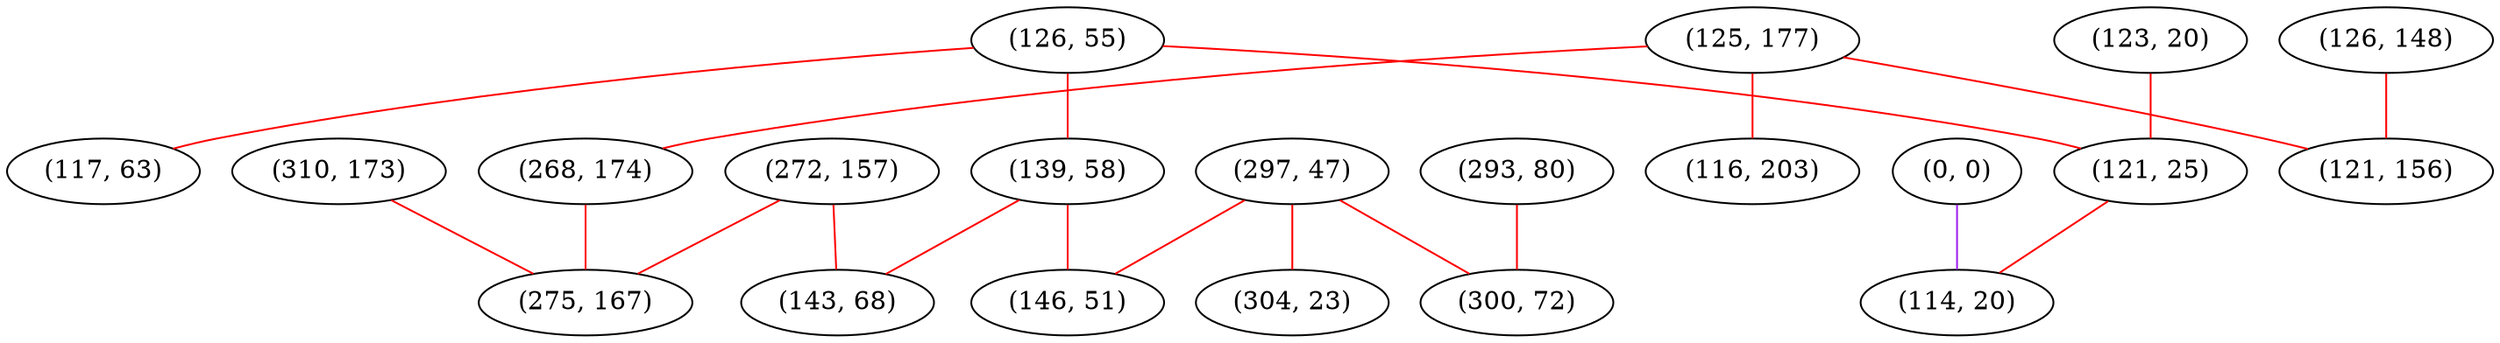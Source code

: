 graph "" {
"(125, 177)";
"(0, 0)";
"(123, 20)";
"(268, 174)";
"(310, 173)";
"(297, 47)";
"(272, 157)";
"(126, 55)";
"(121, 25)";
"(304, 23)";
"(126, 148)";
"(139, 58)";
"(117, 63)";
"(146, 51)";
"(116, 203)";
"(275, 167)";
"(143, 68)";
"(293, 80)";
"(114, 20)";
"(121, 156)";
"(300, 72)";
"(125, 177)" -- "(268, 174)"  [color=red, key=0, weight=1];
"(125, 177)" -- "(116, 203)"  [color=red, key=0, weight=1];
"(125, 177)" -- "(121, 156)"  [color=red, key=0, weight=1];
"(0, 0)" -- "(114, 20)"  [color=purple, key=0, weight=4];
"(123, 20)" -- "(121, 25)"  [color=red, key=0, weight=1];
"(268, 174)" -- "(275, 167)"  [color=red, key=0, weight=1];
"(310, 173)" -- "(275, 167)"  [color=red, key=0, weight=1];
"(297, 47)" -- "(146, 51)"  [color=red, key=0, weight=1];
"(297, 47)" -- "(304, 23)"  [color=red, key=0, weight=1];
"(297, 47)" -- "(300, 72)"  [color=red, key=0, weight=1];
"(272, 157)" -- "(143, 68)"  [color=red, key=0, weight=1];
"(272, 157)" -- "(275, 167)"  [color=red, key=0, weight=1];
"(126, 55)" -- "(139, 58)"  [color=red, key=0, weight=1];
"(126, 55)" -- "(117, 63)"  [color=red, key=0, weight=1];
"(126, 55)" -- "(121, 25)"  [color=red, key=0, weight=1];
"(121, 25)" -- "(114, 20)"  [color=red, key=0, weight=1];
"(126, 148)" -- "(121, 156)"  [color=red, key=0, weight=1];
"(139, 58)" -- "(143, 68)"  [color=red, key=0, weight=1];
"(139, 58)" -- "(146, 51)"  [color=red, key=0, weight=1];
"(293, 80)" -- "(300, 72)"  [color=red, key=0, weight=1];
}
